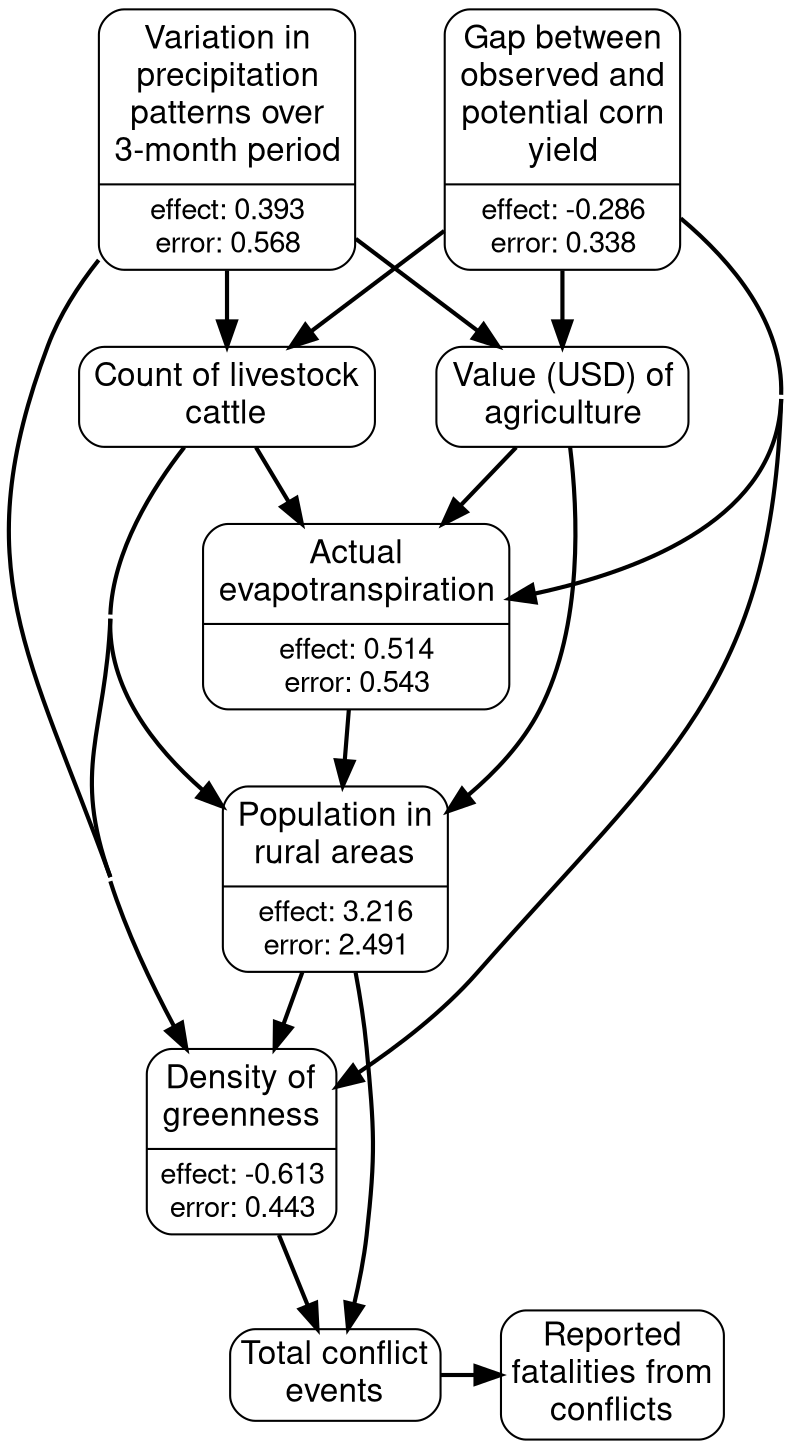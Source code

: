 # generated file for region: sub-saharan_africa by CausalModelRegionGenerator
strict digraph causalModel {
nodesep = 0.4;
concentrate = true;
node[shape = Mrecord, fontname = "Helvetica, Arial, sans-serif", margin = "0.07,0.05", penwidth = 1.0];
edge[arrowsize = 1.2, penwidth = 2];

# nodes
et_actl_m_MAX_m [label = <{<table align="center" border="0" cellspacing="1" cellpadding="1">
<tr><td><font point-size="16">Actual<br/>evapotranspiration<br/></font></td></tr>
</table>
|<table border="0" cellspacing="1" cellpadding="0.5"><tr><td><font point-size="14">effect: 0.514</font></td></tr>
<tr><td><font point-size="14">error: 0.543</font></td></tr></table>}>, class = rankB];
cattle_number_s [label = <<table align="center" border="0" cellspacing="1" cellpadding="1">
<tr><td><font point-size="16">Count of livestock<br/>cattle<br/></font></td></tr>
</table>
>, class = rankB];
spi_3_m [label = <{<table align="center" border="0" cellspacing="1" cellpadding="1">
<tr><td><font point-size="16">Variation in<br/>precipitation<br/>patterns over<br/>3-month period<br/></font></td></tr>
</table>
|<table border="0" cellspacing="1" cellpadding="0.5"><tr><td><font point-size="14">effect: 0.393</font></td></tr>
<tr><td><font point-size="14">error: 0.568</font></td></tr></table>}>, class = rankA];
spam_V_agg_t_sum_s [label = <<table align="center" border="0" cellspacing="1" cellpadding="1">
<tr><td><font point-size="16">Value (USD) of<br/>agriculture<br/></font></td></tr>
</table>
>, class = rankB];
yield_gap_maize_s [label = <{<table align="center" border="0" cellspacing="1" cellpadding="1">
<tr><td><font point-size="16">Gap between<br/>observed and<br/>potential corn<br/>yield<br/></font></td></tr>
</table>
|<table border="0" cellspacing="1" cellpadding="0.5"><tr><td><font point-size="14">effect: -0.286</font></td></tr>
<tr><td><font point-size="14">error: 0.338</font></td></tr></table>}>, class = rankA];
rurpop_s [label = <{<table align="center" border="0" cellspacing="1" cellpadding="1">
<tr><td><font point-size="16">Population in<br/>rural areas<br/></font></td></tr>
</table>
|<table border="0" cellspacing="1" cellpadding="0.5"><tr><td><font point-size="14">effect: 3.216</font></td></tr>
<tr><td><font point-size="14">error: 2.491</font></td></tr></table>}>, class = rankB];
ndvi_act_min_m [label = <{<table align="center" border="0" cellspacing="1" cellpadding="1">
<tr><td><font point-size="16">Density of<br/>greenness<br/></font></td></tr>
</table>
|<table border="0" cellspacing="1" cellpadding="0.5"><tr><td><font point-size="14">effect: -0.613</font></td></tr>
<tr><td><font point-size="14">error: 0.443</font></td></tr></table>}>, class = rankB];
acl_sum_evnt_m [label = "Total conflict
events", class = rankC, shape=box, style=rounded, fontsize="16pt"];
acl_sum_fatl_m [label = "Reported
fatalities from
conflicts", class = rankC, shape=box, style=rounded, fontsize="16pt"];

#ranks
{rank=same; spi_3_m yield_gap_maize_s; }
{rank=same; acl_sum_evnt_m acl_sum_fatl_m; }

# links
et_actl_m_MAX_m -> rurpop_s;
cattle_number_s -> et_actl_m_MAX_m;
cattle_number_s -> rurpop_s;
cattle_number_s -> ndvi_act_min_m;
spi_3_m -> cattle_number_s;
spi_3_m -> spam_V_agg_t_sum_s;
spi_3_m -> ndvi_act_min_m;
spam_V_agg_t_sum_s -> et_actl_m_MAX_m;
spam_V_agg_t_sum_s -> rurpop_s;
yield_gap_maize_s -> et_actl_m_MAX_m;
yield_gap_maize_s -> cattle_number_s;
yield_gap_maize_s -> spam_V_agg_t_sum_s;
yield_gap_maize_s -> ndvi_act_min_m;
rurpop_s -> ndvi_act_min_m;
rurpop_s -> acl_sum_evnt_m;
ndvi_act_min_m -> acl_sum_evnt_m;
acl_sum_evnt_m -> acl_sum_fatl_m;

}
